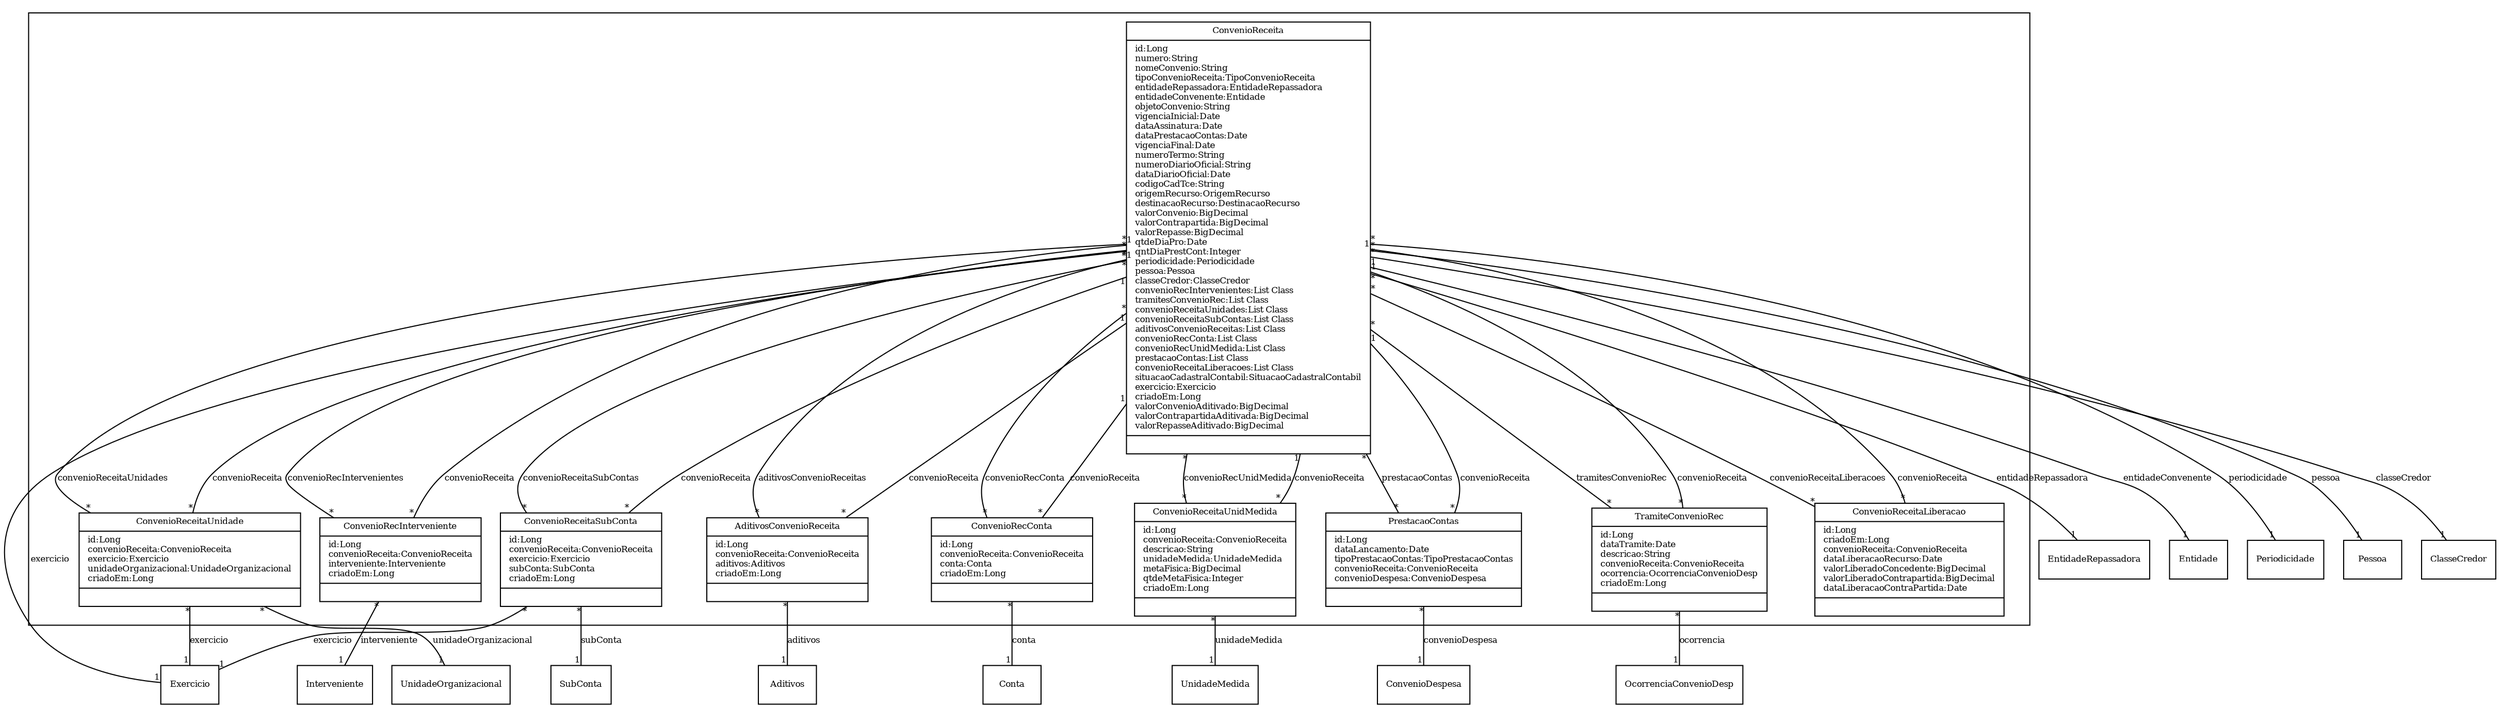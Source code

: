 digraph G{
fontname = "Times-Roman"
fontsize = 8

node [
        fontname = "Times-Roman"
        fontsize = 8
        shape = "record"
]

edge [
        fontname = "Times-Roman"
        fontsize = 8
]

subgraph clusterCONVENIO_DE_RECEITA__LANCAMENTO
{
ConvenioReceita [label = "{ConvenioReceita|id:Long\lnumero:String\lnomeConvenio:String\ltipoConvenioReceita:TipoConvenioReceita\lentidadeRepassadora:EntidadeRepassadora\lentidadeConvenente:Entidade\lobjetoConvenio:String\lvigenciaInicial:Date\ldataAssinatura:Date\ldataPrestacaoContas:Date\lvigenciaFinal:Date\lnumeroTermo:String\lnumeroDiarioOficial:String\ldataDiarioOficial:Date\lcodigoCadTce:String\lorigemRecurso:OrigemRecurso\ldestinacaoRecurso:DestinacaoRecurso\lvalorConvenio:BigDecimal\lvalorContrapartida:BigDecimal\lvalorRepasse:BigDecimal\lqtdeDiaPro:Date\lqntDiaPrestCont:Integer\lperiodicidade:Periodicidade\lpessoa:Pessoa\lclasseCredor:ClasseCredor\lconvenioRecIntervenientes:List Class\ltramitesConvenioRec:List Class\lconvenioReceitaUnidades:List Class\lconvenioReceitaSubContas:List Class\laditivosConvenioReceitas:List Class\lconvenioRecConta:List Class\lconvenioRecUnidMedida:List Class\lprestacaoContas:List Class\lconvenioReceitaLiberacoes:List Class\lsituacaoCadastralContabil:SituacaoCadastralContabil\lexercicio:Exercicio\lcriadoEm:Long\lvalorConvenioAditivado:BigDecimal\lvalorContrapartidaAditivada:BigDecimal\lvalorRepasseAditivado:BigDecimal\l|\l}"]
ConvenioRecInterveniente [label = "{ConvenioRecInterveniente|id:Long\lconvenioReceita:ConvenioReceita\linterveniente:Interveniente\lcriadoEm:Long\l|\l}"]
TramiteConvenioRec [label = "{TramiteConvenioRec|id:Long\ldataTramite:Date\ldescricao:String\lconvenioReceita:ConvenioReceita\locorrencia:OcorrenciaConvenioDesp\lcriadoEm:Long\l|\l}"]
ConvenioReceitaUnidade [label = "{ConvenioReceitaUnidade|id:Long\lconvenioReceita:ConvenioReceita\lexercicio:Exercicio\lunidadeOrganizacional:UnidadeOrganizacional\lcriadoEm:Long\l|\l}"]
ConvenioReceitaSubConta [label = "{ConvenioReceitaSubConta|id:Long\lconvenioReceita:ConvenioReceita\lexercicio:Exercicio\lsubConta:SubConta\lcriadoEm:Long\l|\l}"]
AditivosConvenioReceita [label = "{AditivosConvenioReceita|id:Long\lconvenioReceita:ConvenioReceita\laditivos:Aditivos\lcriadoEm:Long\l|\l}"]
ConvenioRecConta [label = "{ConvenioRecConta|id:Long\lconvenioReceita:ConvenioReceita\lconta:Conta\lcriadoEm:Long\l|\l}"]
ConvenioReceitaUnidMedida [label = "{ConvenioReceitaUnidMedida|id:Long\lconvenioReceita:ConvenioReceita\ldescricao:String\lunidadeMedida:UnidadeMedida\lmetaFisica:BigDecimal\lqtdeMetaFisica:Integer\lcriadoEm:Long\l|\l}"]
PrestacaoContas [label = "{PrestacaoContas|id:Long\ldataLancamento:Date\ltipoPrestacaoContas:TipoPrestacaoContas\lconvenioReceita:ConvenioReceita\lconvenioDespesa:ConvenioDespesa\l|\l}"]
ConvenioReceitaLiberacao [label = "{ConvenioReceitaLiberacao|id:Long\lcriadoEm:Long\lconvenioReceita:ConvenioReceita\ldataLiberacaoRecurso:Date\lvalorLiberadoConcedente:BigDecimal\lvalorLiberadoContrapartida:BigDecimal\ldataLiberacaoContraPartida:Date\l|\l}"]
}
edge [arrowhead = "none" headlabel = "1" taillabel = "*"] ConvenioReceita -> EntidadeRepassadora [label = "entidadeRepassadora"]
edge [arrowhead = "none" headlabel = "1" taillabel = "1"] ConvenioReceita -> Entidade [label = "entidadeConvenente"]
edge [arrowhead = "none" headlabel = "1" taillabel = "*"] ConvenioReceita -> Periodicidade [label = "periodicidade"]
edge [arrowhead = "none" headlabel = "1" taillabel = "*"] ConvenioReceita -> Pessoa [label = "pessoa"]
edge [arrowhead = "none" headlabel = "1" taillabel = "*"] ConvenioReceita -> ClasseCredor [label = "classeCredor"]
edge [arrowhead = "none" headlabel = "*" taillabel = "*"] ConvenioReceita -> ConvenioRecInterveniente [label = "convenioRecIntervenientes"]
edge [arrowhead = "none" headlabel = "*" taillabel = "*"] ConvenioReceita -> TramiteConvenioRec [label = "tramitesConvenioRec"]
edge [arrowhead = "none" headlabel = "*" taillabel = "*"] ConvenioReceita -> ConvenioReceitaUnidade [label = "convenioReceitaUnidades"]
edge [arrowhead = "none" headlabel = "*" taillabel = "*"] ConvenioReceita -> ConvenioReceitaSubConta [label = "convenioReceitaSubContas"]
edge [arrowhead = "none" headlabel = "*" taillabel = "*"] ConvenioReceita -> AditivosConvenioReceita [label = "aditivosConvenioReceitas"]
edge [arrowhead = "none" headlabel = "*" taillabel = "*"] ConvenioReceita -> ConvenioRecConta [label = "convenioRecConta"]
edge [arrowhead = "none" headlabel = "*" taillabel = "*"] ConvenioReceita -> ConvenioReceitaUnidMedida [label = "convenioRecUnidMedida"]
edge [arrowhead = "none" headlabel = "*" taillabel = "*"] ConvenioReceita -> PrestacaoContas [label = "prestacaoContas"]
edge [arrowhead = "none" headlabel = "*" taillabel = "*"] ConvenioReceita -> ConvenioReceitaLiberacao [label = "convenioReceitaLiberacoes"]
edge [arrowhead = "none" headlabel = "1" taillabel = "*"] ConvenioReceita -> Exercicio [label = "exercicio"]
edge [arrowhead = "none" headlabel = "1" taillabel = "*"] ConvenioRecInterveniente -> ConvenioReceita [label = "convenioReceita"]
edge [arrowhead = "none" headlabel = "1" taillabel = "*"] ConvenioRecInterveniente -> Interveniente [label = "interveniente"]
edge [arrowhead = "none" headlabel = "1" taillabel = "*"] TramiteConvenioRec -> ConvenioReceita [label = "convenioReceita"]
edge [arrowhead = "none" headlabel = "1" taillabel = "*"] TramiteConvenioRec -> OcorrenciaConvenioDesp [label = "ocorrencia"]
edge [arrowhead = "none" headlabel = "1" taillabel = "*"] ConvenioReceitaUnidade -> ConvenioReceita [label = "convenioReceita"]
edge [arrowhead = "none" headlabel = "1" taillabel = "*"] ConvenioReceitaUnidade -> Exercicio [label = "exercicio"]
edge [arrowhead = "none" headlabel = "1" taillabel = "*"] ConvenioReceitaUnidade -> UnidadeOrganizacional [label = "unidadeOrganizacional"]
edge [arrowhead = "none" headlabel = "1" taillabel = "*"] ConvenioReceitaSubConta -> ConvenioReceita [label = "convenioReceita"]
edge [arrowhead = "none" headlabel = "1" taillabel = "*"] ConvenioReceitaSubConta -> Exercicio [label = "exercicio"]
edge [arrowhead = "none" headlabel = "1" taillabel = "*"] ConvenioReceitaSubConta -> SubConta [label = "subConta"]
edge [arrowhead = "none" headlabel = "1" taillabel = "*"] AditivosConvenioReceita -> ConvenioReceita [label = "convenioReceita"]
edge [arrowhead = "none" headlabel = "1" taillabel = "*"] AditivosConvenioReceita -> Aditivos [label = "aditivos"]
edge [arrowhead = "none" headlabel = "1" taillabel = "*"] ConvenioRecConta -> ConvenioReceita [label = "convenioReceita"]
edge [arrowhead = "none" headlabel = "1" taillabel = "*"] ConvenioRecConta -> Conta [label = "conta"]
edge [arrowhead = "none" headlabel = "1" taillabel = "*"] ConvenioReceitaUnidMedida -> ConvenioReceita [label = "convenioReceita"]
edge [arrowhead = "none" headlabel = "1" taillabel = "*"] ConvenioReceitaUnidMedida -> UnidadeMedida [label = "unidadeMedida"]
edge [arrowhead = "none" headlabel = "1" taillabel = "*"] PrestacaoContas -> ConvenioReceita [label = "convenioReceita"]
edge [arrowhead = "none" headlabel = "1" taillabel = "*"] PrestacaoContas -> ConvenioDespesa [label = "convenioDespesa"]
edge [arrowhead = "none" headlabel = "1" taillabel = "*"] ConvenioReceitaLiberacao -> ConvenioReceita [label = "convenioReceita"]
}
